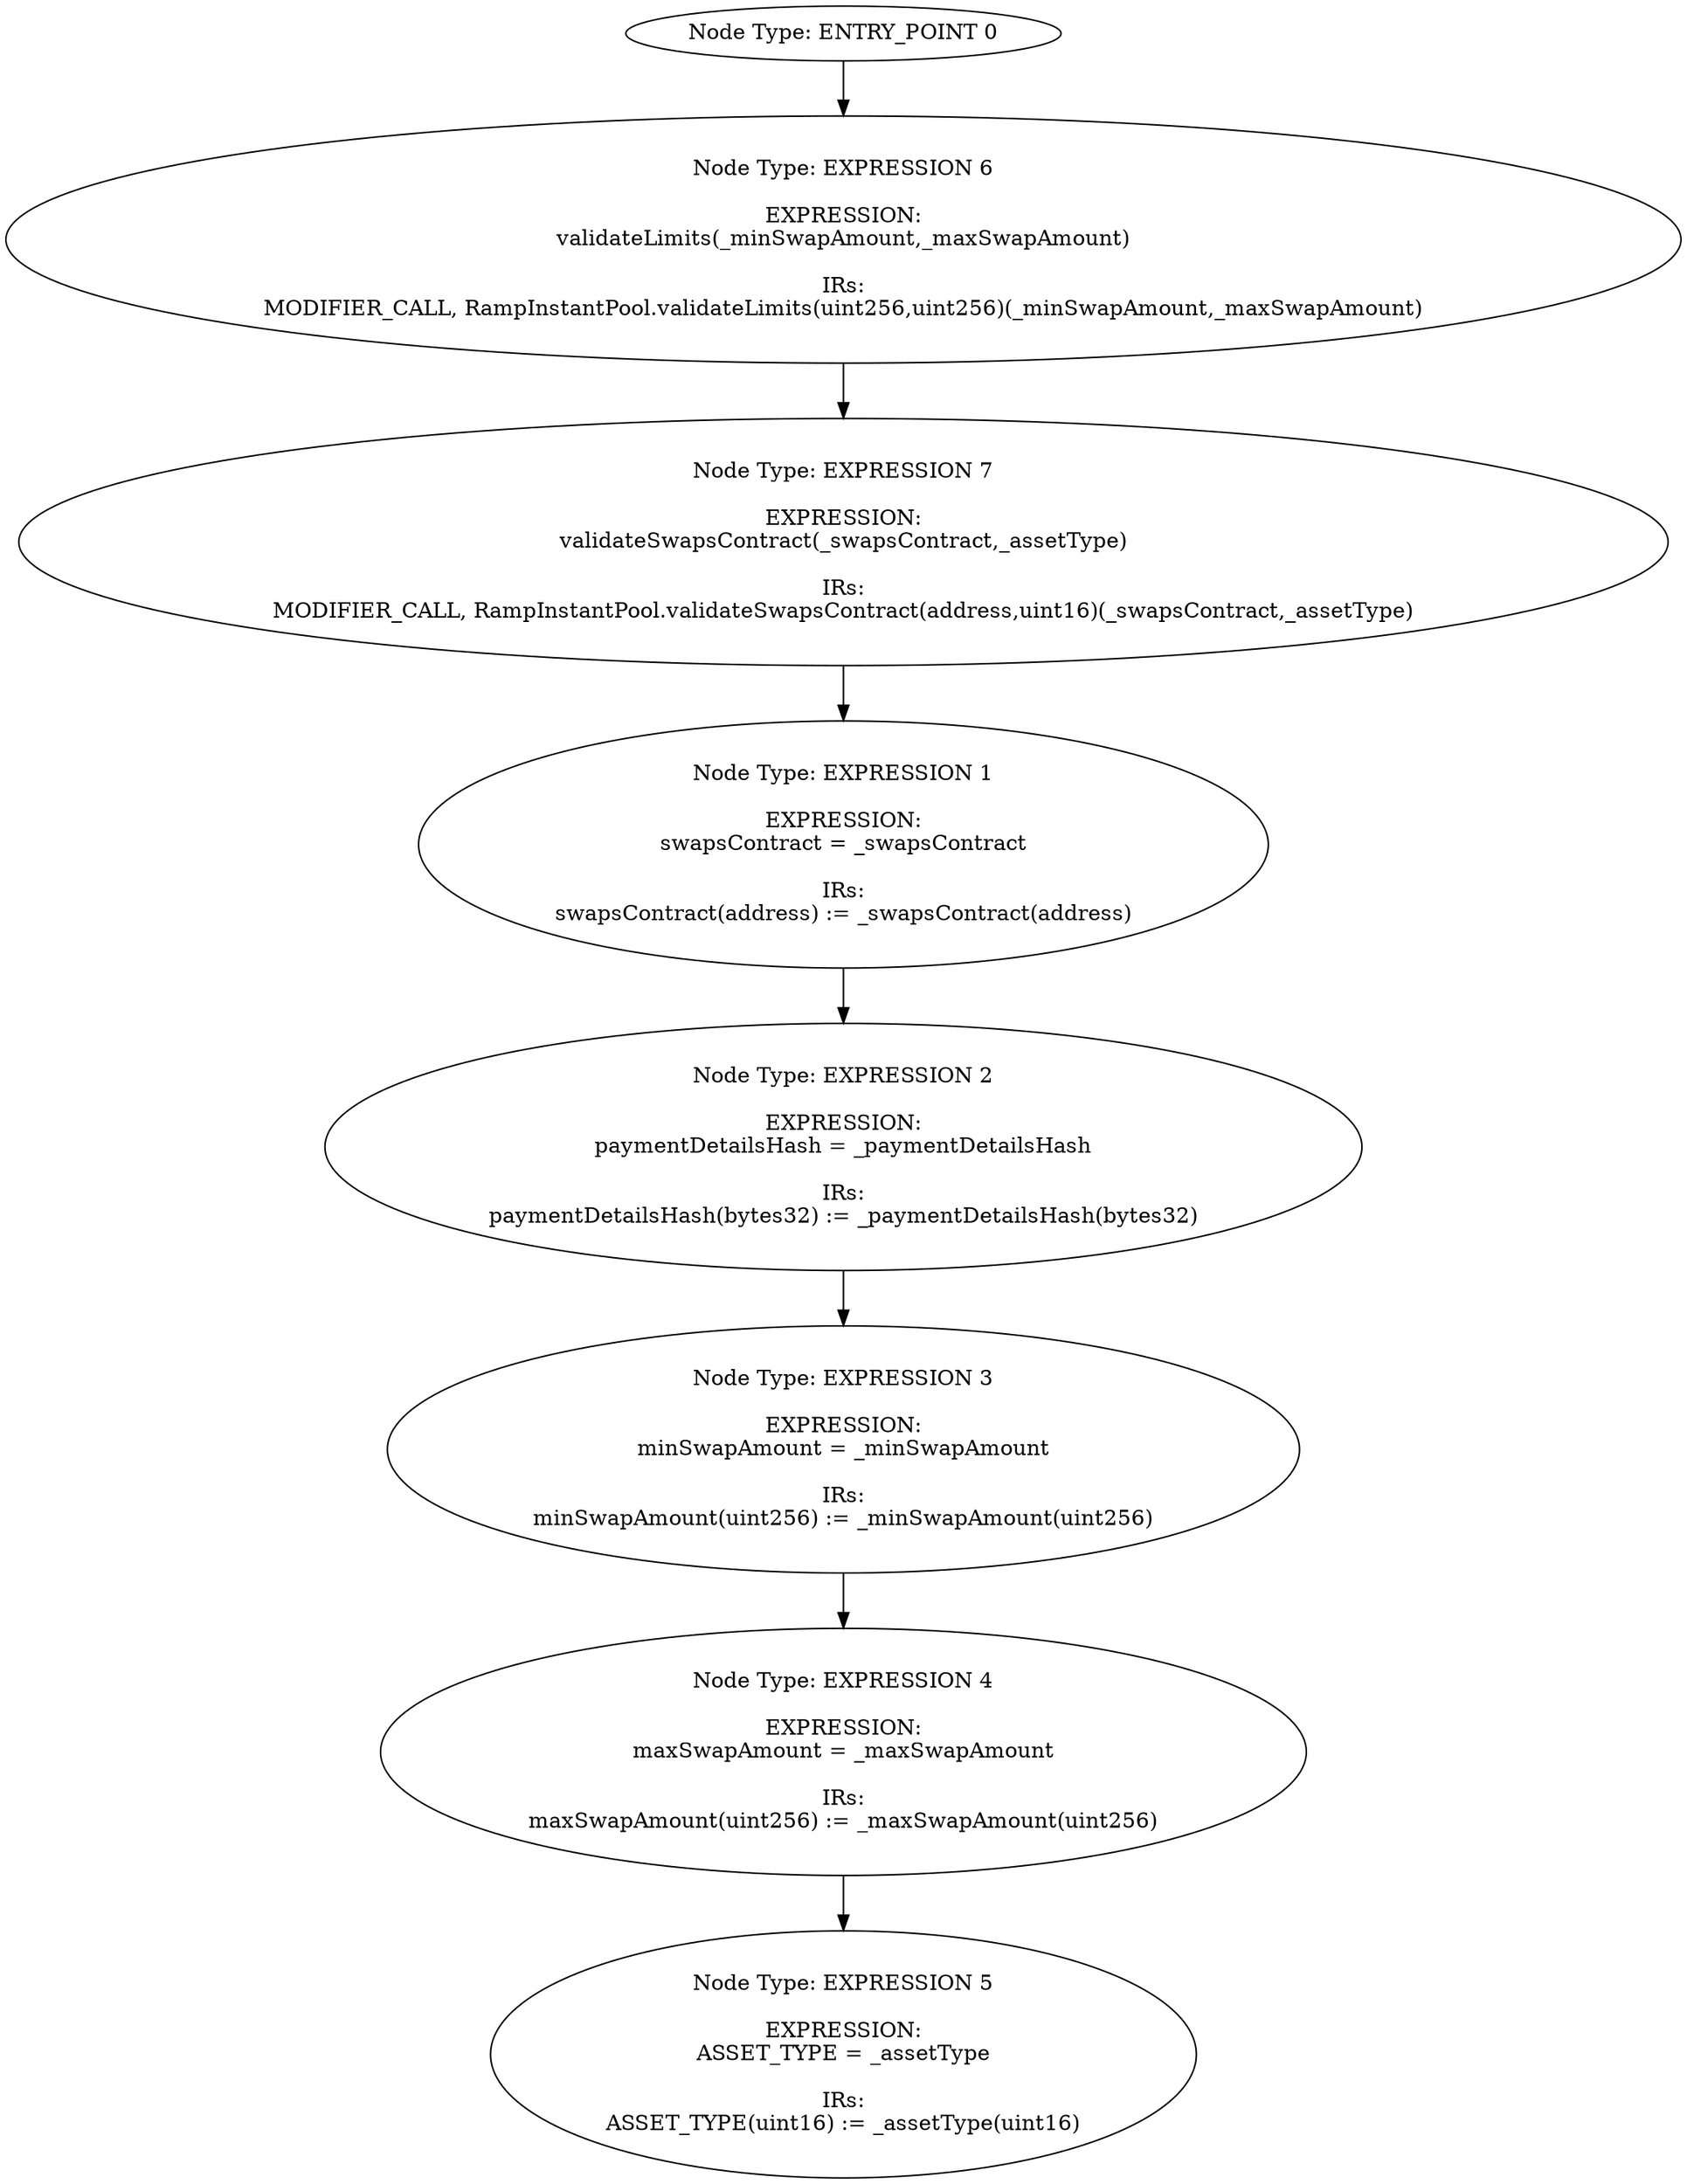 digraph{
0[label="Node Type: ENTRY_POINT 0
"];
0->6;
1[label="Node Type: EXPRESSION 1

EXPRESSION:
swapsContract = _swapsContract

IRs:
swapsContract(address) := _swapsContract(address)"];
1->2;
2[label="Node Type: EXPRESSION 2

EXPRESSION:
paymentDetailsHash = _paymentDetailsHash

IRs:
paymentDetailsHash(bytes32) := _paymentDetailsHash(bytes32)"];
2->3;
3[label="Node Type: EXPRESSION 3

EXPRESSION:
minSwapAmount = _minSwapAmount

IRs:
minSwapAmount(uint256) := _minSwapAmount(uint256)"];
3->4;
4[label="Node Type: EXPRESSION 4

EXPRESSION:
maxSwapAmount = _maxSwapAmount

IRs:
maxSwapAmount(uint256) := _maxSwapAmount(uint256)"];
4->5;
5[label="Node Type: EXPRESSION 5

EXPRESSION:
ASSET_TYPE = _assetType

IRs:
ASSET_TYPE(uint16) := _assetType(uint16)"];
6[label="Node Type: EXPRESSION 6

EXPRESSION:
validateLimits(_minSwapAmount,_maxSwapAmount)

IRs:
MODIFIER_CALL, RampInstantPool.validateLimits(uint256,uint256)(_minSwapAmount,_maxSwapAmount)"];
6->7;
7[label="Node Type: EXPRESSION 7

EXPRESSION:
validateSwapsContract(_swapsContract,_assetType)

IRs:
MODIFIER_CALL, RampInstantPool.validateSwapsContract(address,uint16)(_swapsContract,_assetType)"];
7->1;
}
